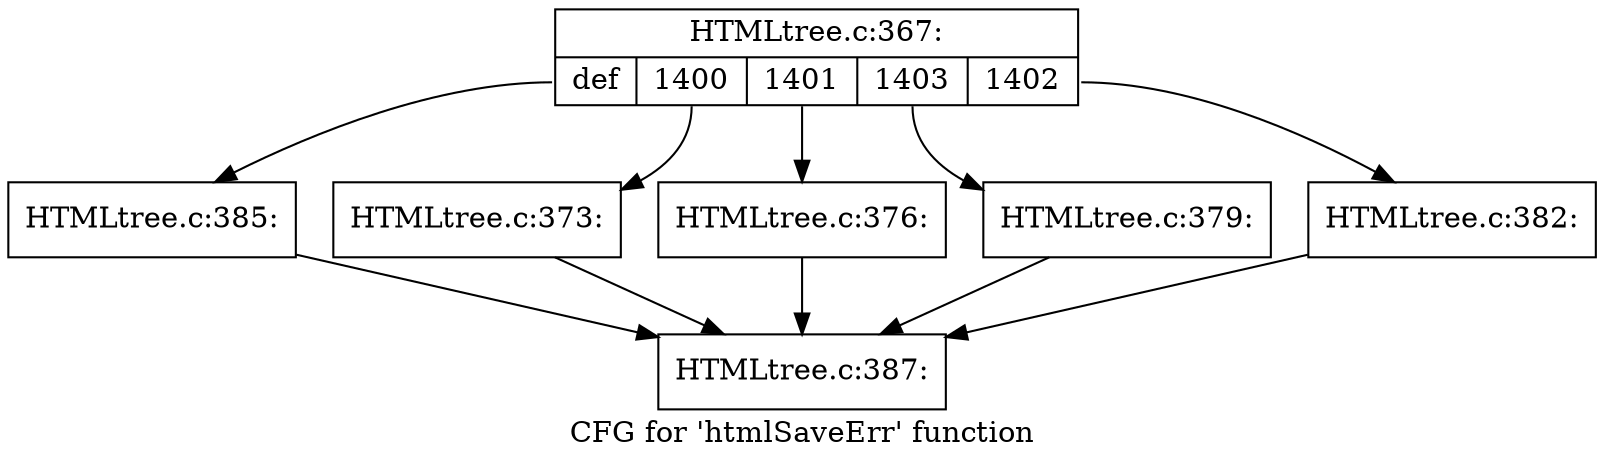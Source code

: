 digraph "CFG for 'htmlSaveErr' function" {
	label="CFG for 'htmlSaveErr' function";

	Node0x43cabf0 [shape=record,label="{HTMLtree.c:367:|{<s0>def|<s1>1400|<s2>1401|<s3>1403|<s4>1402}}"];
	Node0x43cabf0:s0 -> Node0x43cc070;
	Node0x43cabf0:s1 -> Node0x43cc3f0;
	Node0x43cabf0:s2 -> Node0x42dabb0;
	Node0x43cabf0:s3 -> Node0x43ccd20;
	Node0x43cabf0:s4 -> Node0x42da770;
	Node0x43cc3f0 [shape=record,label="{HTMLtree.c:373:}"];
	Node0x43cc3f0 -> Node0x43cbf90;
	Node0x42dabb0 [shape=record,label="{HTMLtree.c:376:}"];
	Node0x42dabb0 -> Node0x43cbf90;
	Node0x43ccd20 [shape=record,label="{HTMLtree.c:379:}"];
	Node0x43ccd20 -> Node0x43cbf90;
	Node0x42da770 [shape=record,label="{HTMLtree.c:382:}"];
	Node0x42da770 -> Node0x43cbf90;
	Node0x43cc070 [shape=record,label="{HTMLtree.c:385:}"];
	Node0x43cc070 -> Node0x43cbf90;
	Node0x43cbf90 [shape=record,label="{HTMLtree.c:387:}"];
}
